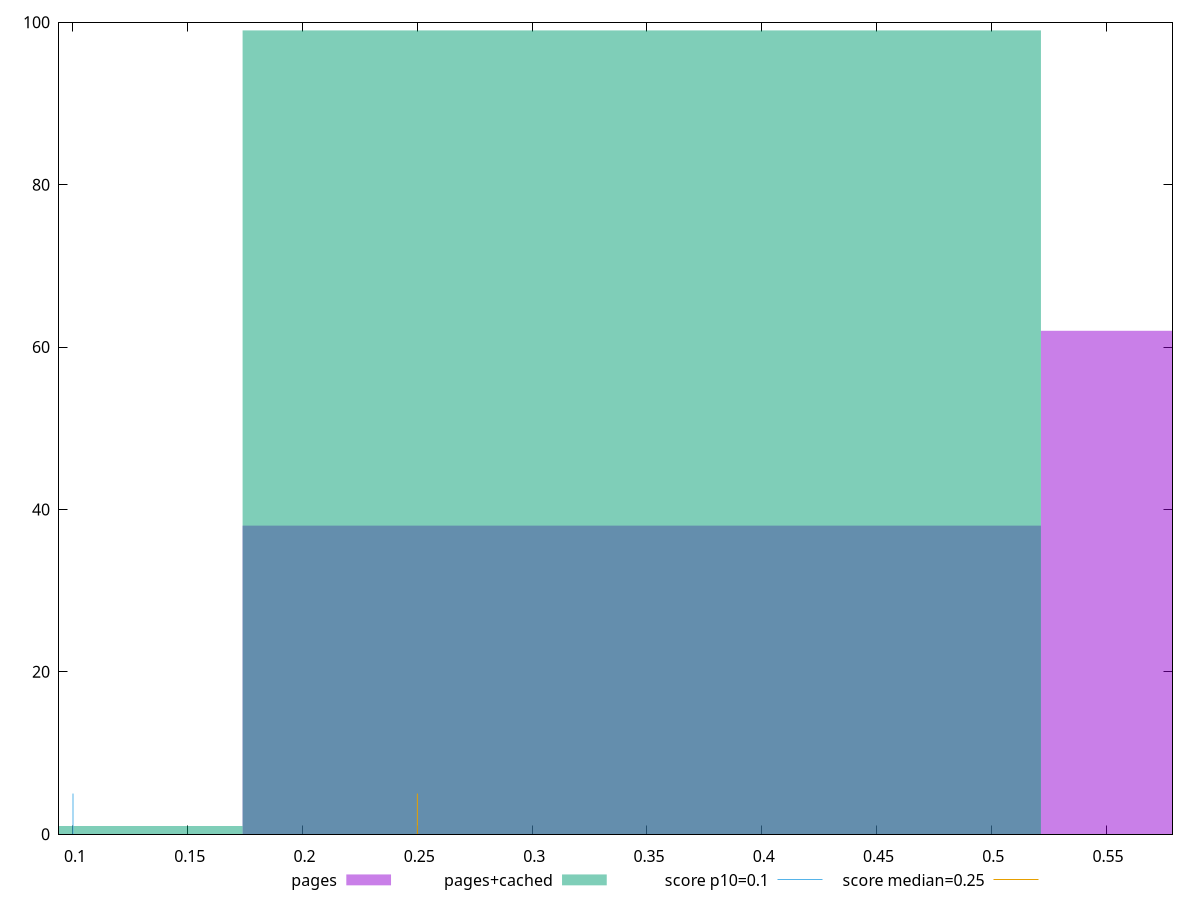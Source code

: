 reset

$pages <<EOF
0.3477474381406772 38
0.6954948762813544 62
EOF

$pagesCached <<EOF
0.3477474381406772 99
0 1
EOF

set key outside below
set boxwidth 0.3477474381406772
set xrange [0.09390384928385416:0.5789194452497695]
set yrange [0:100]
set style fill transparent solid 0.5 noborder

set parametric
set terminal svg size 640, 500 enhanced background rgb 'white'
set output "report_00007_2020-12-11T15:55:29.892Z/cumulative-layout-shift/comparison/histogram/1_vs_2.svg"

plot $pages title "pages" with boxes, \
     $pagesCached title "pages+cached" with boxes, \
     0.1,t title "score p10=0.1", \
     0.25,t title "score median=0.25"

reset
